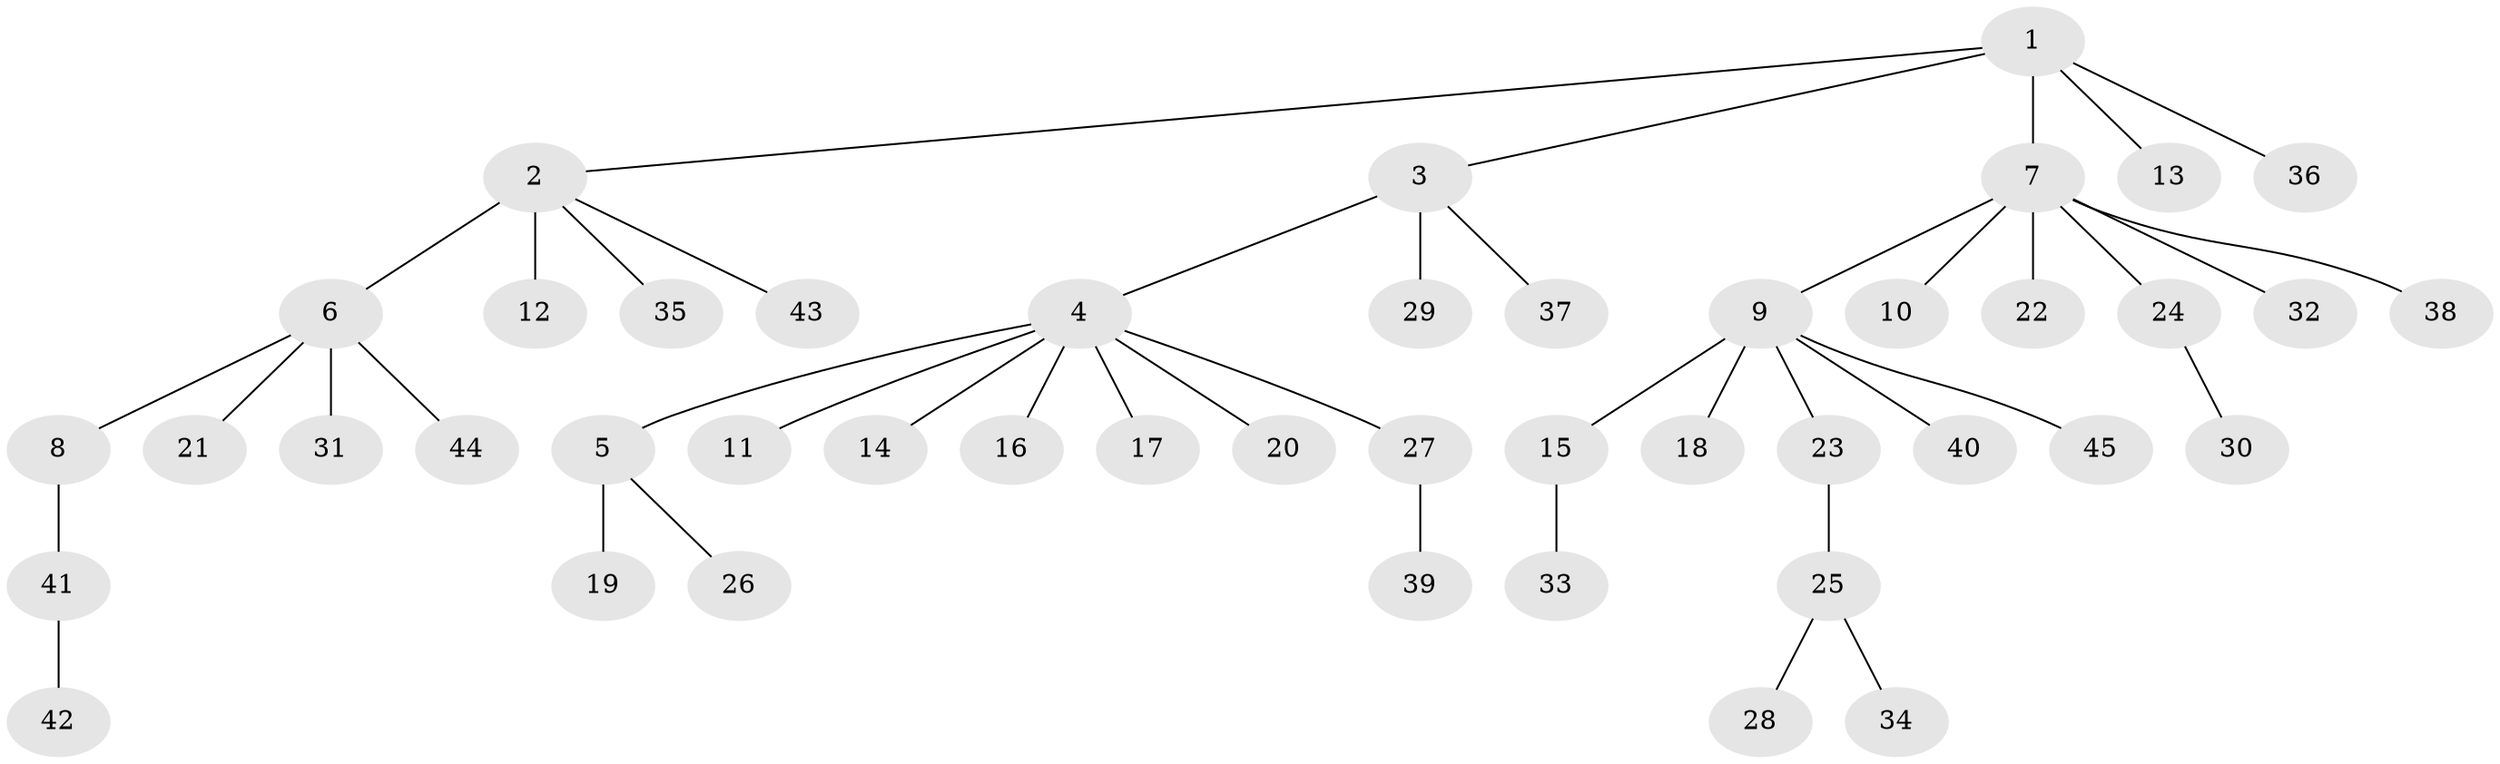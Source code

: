 // original degree distribution, {6: 0.03333333333333333, 16: 0.011111111111111112, 1: 0.6555555555555556, 9: 0.011111111111111112, 8: 0.011111111111111112, 10: 0.011111111111111112, 3: 0.05555555555555555, 7: 0.011111111111111112, 2: 0.18888888888888888, 4: 0.011111111111111112}
// Generated by graph-tools (version 1.1) at 2025/35/03/09/25 02:35:29]
// undirected, 45 vertices, 44 edges
graph export_dot {
graph [start="1"]
  node [color=gray90,style=filled];
  1;
  2;
  3;
  4;
  5;
  6;
  7;
  8;
  9;
  10;
  11;
  12;
  13;
  14;
  15;
  16;
  17;
  18;
  19;
  20;
  21;
  22;
  23;
  24;
  25;
  26;
  27;
  28;
  29;
  30;
  31;
  32;
  33;
  34;
  35;
  36;
  37;
  38;
  39;
  40;
  41;
  42;
  43;
  44;
  45;
  1 -- 2 [weight=1.0];
  1 -- 3 [weight=1.0];
  1 -- 7 [weight=1.0];
  1 -- 13 [weight=1.0];
  1 -- 36 [weight=1.0];
  2 -- 6 [weight=1.0];
  2 -- 12 [weight=10.0];
  2 -- 35 [weight=1.0];
  2 -- 43 [weight=1.0];
  3 -- 4 [weight=1.0];
  3 -- 29 [weight=2.0];
  3 -- 37 [weight=1.0];
  4 -- 5 [weight=1.0];
  4 -- 11 [weight=1.0];
  4 -- 14 [weight=1.0];
  4 -- 16 [weight=1.0];
  4 -- 17 [weight=1.0];
  4 -- 20 [weight=1.0];
  4 -- 27 [weight=1.0];
  5 -- 19 [weight=5.0];
  5 -- 26 [weight=1.0];
  6 -- 8 [weight=1.0];
  6 -- 21 [weight=1.0];
  6 -- 31 [weight=1.0];
  6 -- 44 [weight=1.0];
  7 -- 9 [weight=1.0];
  7 -- 10 [weight=1.0];
  7 -- 22 [weight=3.0];
  7 -- 24 [weight=1.0];
  7 -- 32 [weight=1.0];
  7 -- 38 [weight=1.0];
  8 -- 41 [weight=1.0];
  9 -- 15 [weight=1.0];
  9 -- 18 [weight=1.0];
  9 -- 23 [weight=1.0];
  9 -- 40 [weight=1.0];
  9 -- 45 [weight=1.0];
  15 -- 33 [weight=1.0];
  23 -- 25 [weight=1.0];
  24 -- 30 [weight=1.0];
  25 -- 28 [weight=1.0];
  25 -- 34 [weight=1.0];
  27 -- 39 [weight=1.0];
  41 -- 42 [weight=1.0];
}
